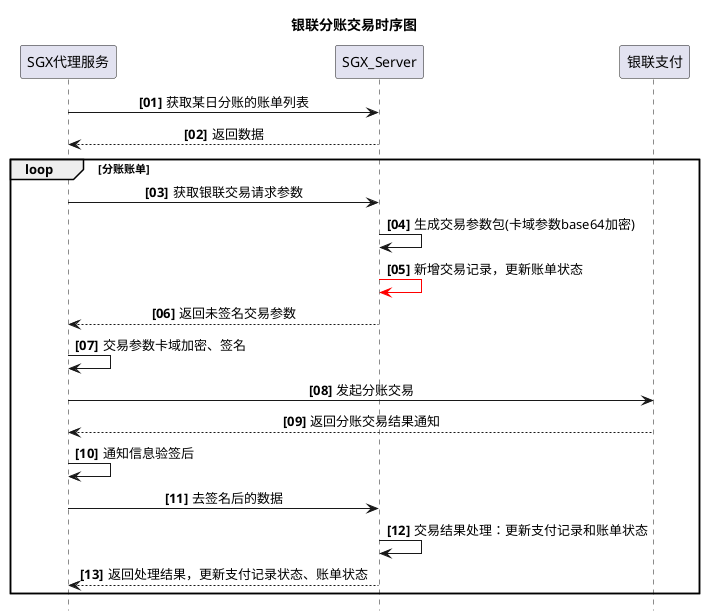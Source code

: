 @startuml
hide footbox
autonumber "<b>[00]"
skinparam sequenceMessageAlign center

title 银联分账交易时序图

SGX代理服务 -> SGX_Server: 获取某日分账的账单列表
SGX代理服务 <-- SGX_Server: 返回数据
loop 分账账单
SGX代理服务 -> SGX_Server: 获取银联交易请求参数
SGX_Server -> SGX_Server: 生成交易参数包(卡域参数base64加密)
SGX_Server -[#red]> SGX_Server: 新增交易记录，更新账单状态
SGX代理服务 <-- SGX_Server: 返回未签名交易参数
SGX代理服务 -> SGX代理服务: 交易参数卡域加密、签名
SGX代理服务 -> 银联支付: 发起分账交易
SGX代理服务 <-- 银联支付: 返回分账交易结果通知
SGX代理服务 -> SGX代理服务: 通知信息验签后
SGX_Server <- SGX代理服务: 去签名后的数据
SGX_Server -> SGX_Server: 交易结果处理：更新支付记录和账单状态
SGX代理服务 <-- SGX_Server: 返回处理结果，更新支付记录状态、账单状态
end loop
@enduml